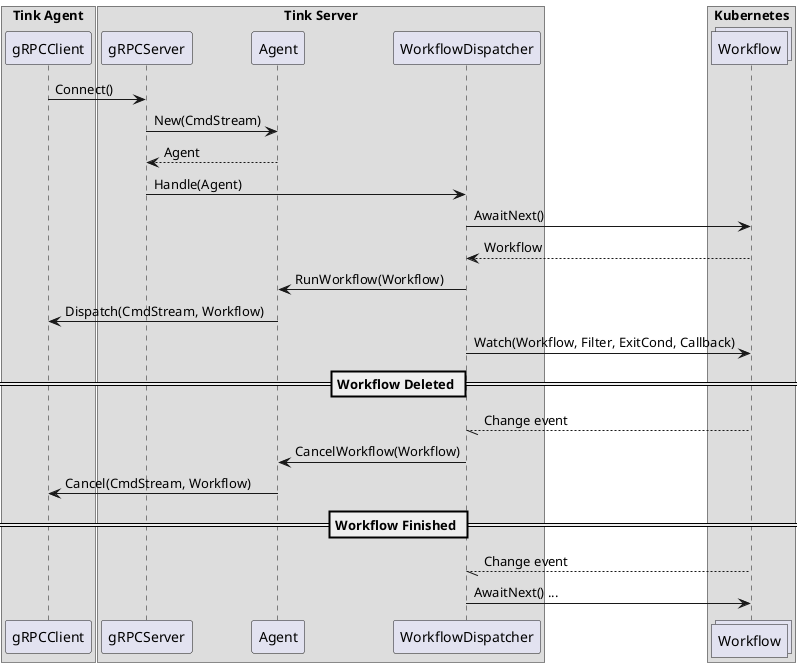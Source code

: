 @startuml


box "Tink Agent"
participant gRPCClient as client
end box

box "Tink Server"
participant gRPCServer as server
participant Agent as agent
participant WorkflowDispatcher as dispatcher
end box

box Kubernetes
collections Workflow as workflow
end box

client -> server : Connect()

server -> agent : New(CmdStream)
server <-- agent : Agent
server -> dispatcher : Handle(Agent)
dispatcher -> workflow : AwaitNext()
dispatcher <-- workflow : Workflow
dispatcher -> agent : RunWorkflow(Workflow)
agent -> client : Dispatch(CmdStream, Workflow)
dispatcher -> workflow : Watch(Workflow, Filter, ExitCond, Callback)

== Workflow Deleted ==
workflow --// dispatcher : Change event
dispatcher -> agent : CancelWorkflow(Workflow)
agent -> client : Cancel(CmdStream, Workflow)

== Workflow Finished ==

workflow --// dispatcher : Change event
dispatcher -> workflow : AwaitNext() ...


@enduml